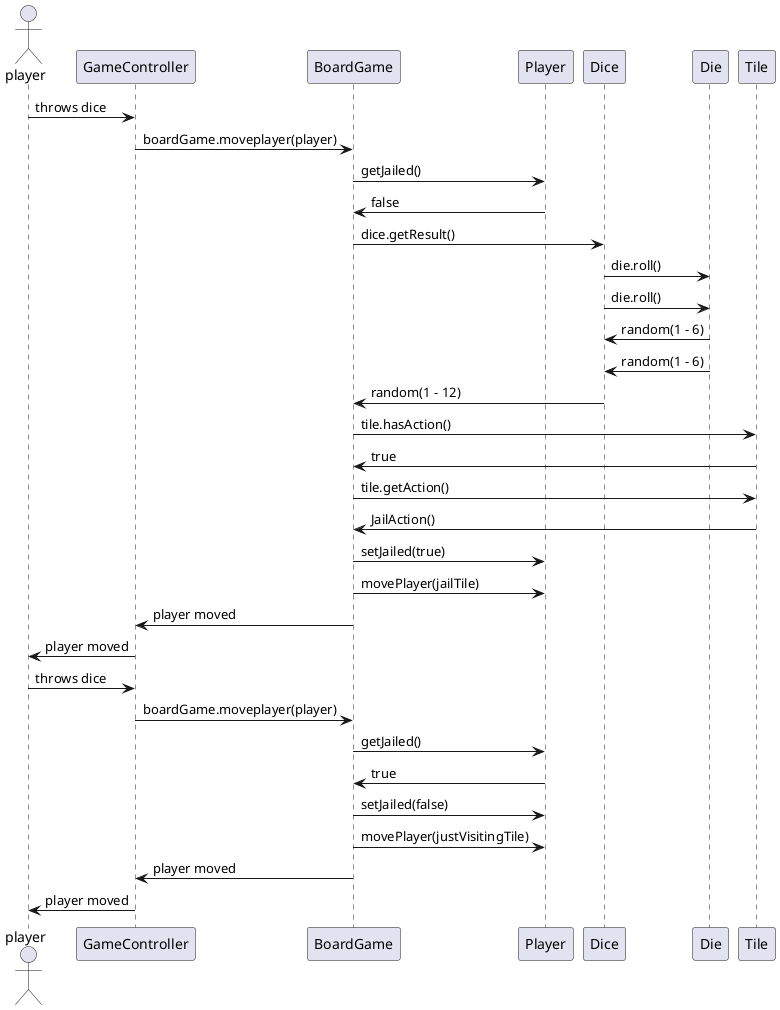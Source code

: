 @startuml Diagram Jail sequence
actor player
participant GameController
participant BoardGame
participant Player
participant Dice
participant Die
participant Tile


player -> GameController: throws dice
GameController -> BoardGame: boardGame.moveplayer(player)
BoardGame -> Player: getJailed()
BoardGame <- Player: false
BoardGame -> Dice: dice.getResult()
Dice -> Die: die.roll()
Dice -> Die: die.roll()
Dice <- Die: random(1 - 6)
Dice <- Die: random(1 - 6)
BoardGame <- Dice: random(1 - 12)
BoardGame -> Tile: tile.hasAction()
BoardGame <- Tile: true
BoardGame -> Tile: tile.getAction()
BoardGame <- Tile: JailAction()
BoardGame -> Player: setJailed(true)
BoardGame -> Player: movePlayer(jailTile)
GameController <- BoardGame: player moved
player <- GameController: player moved
player -> GameController: throws dice
GameController -> BoardGame: boardGame.moveplayer(player)
BoardGame -> Player: getJailed()
BoardGame <- Player: true
BoardGame -> Player: setJailed(false)
BoardGame -> Player: movePlayer(justVisitingTile)
GameController <- BoardGame: player moved
player <- GameController: player moved
@enduml